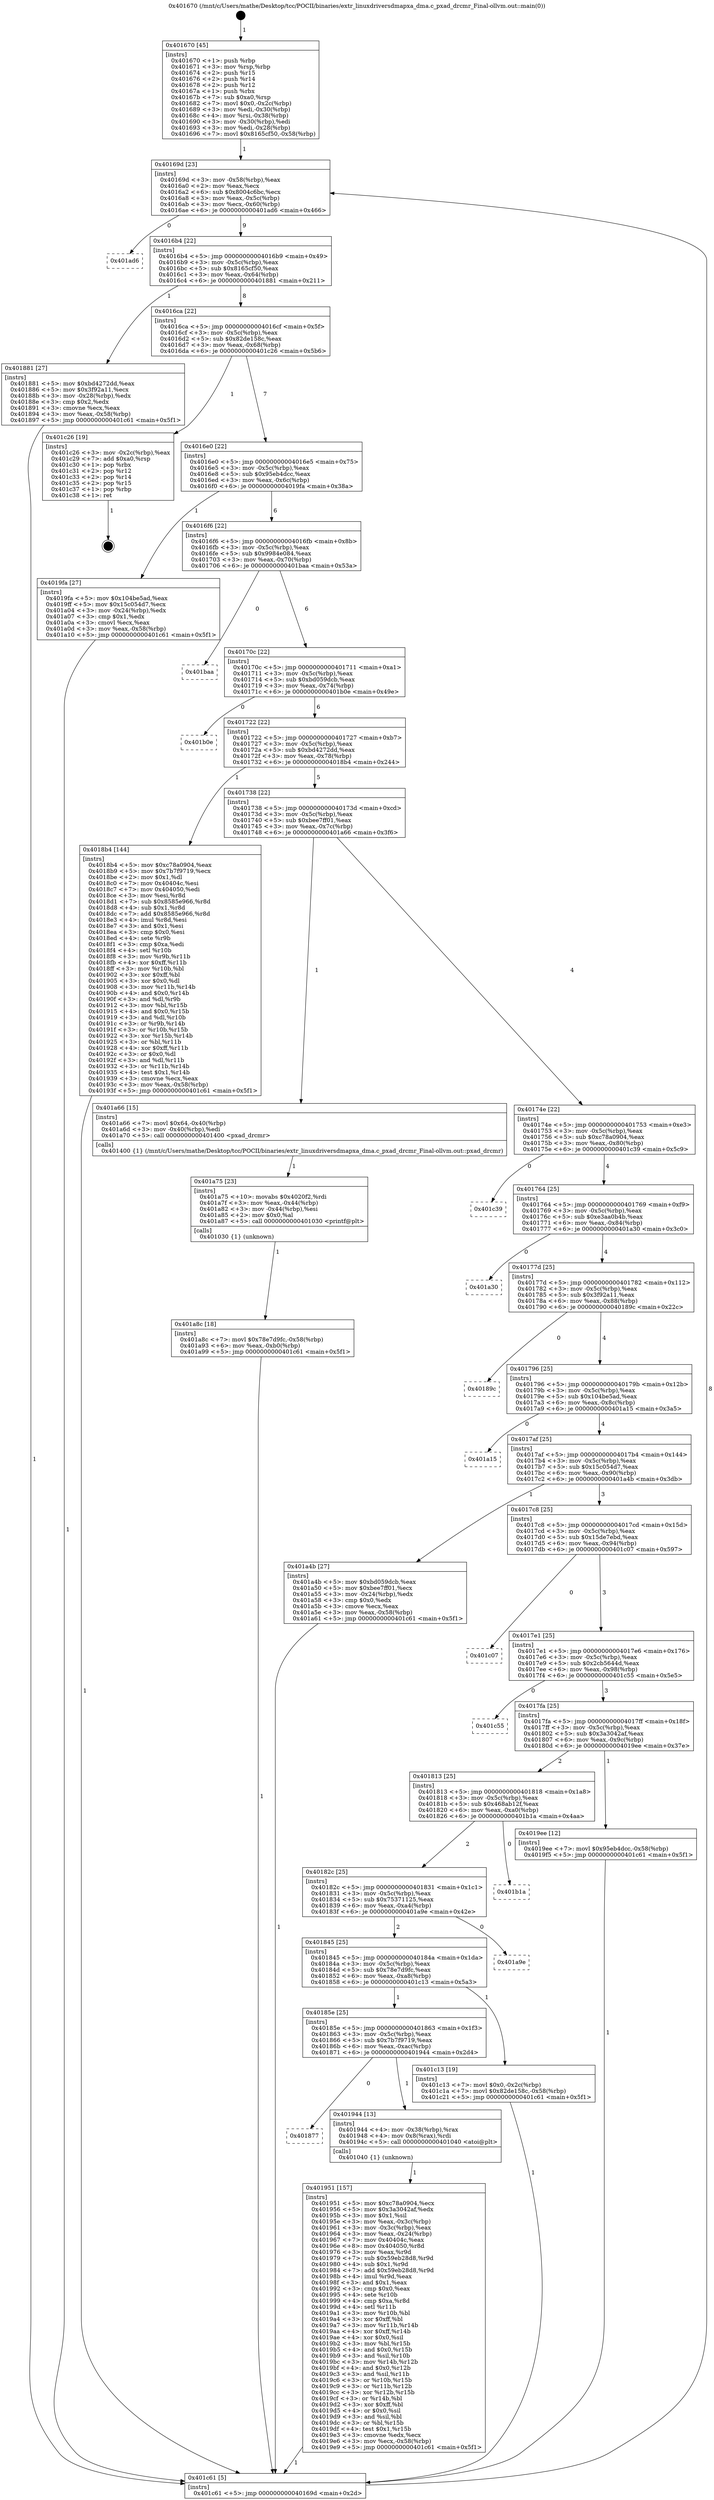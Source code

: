 digraph "0x401670" {
  label = "0x401670 (/mnt/c/Users/mathe/Desktop/tcc/POCII/binaries/extr_linuxdriversdmapxa_dma.c_pxad_drcmr_Final-ollvm.out::main(0))"
  labelloc = "t"
  node[shape=record]

  Entry [label="",width=0.3,height=0.3,shape=circle,fillcolor=black,style=filled]
  "0x40169d" [label="{
     0x40169d [23]\l
     | [instrs]\l
     &nbsp;&nbsp;0x40169d \<+3\>: mov -0x58(%rbp),%eax\l
     &nbsp;&nbsp;0x4016a0 \<+2\>: mov %eax,%ecx\l
     &nbsp;&nbsp;0x4016a2 \<+6\>: sub $0x8004c6bc,%ecx\l
     &nbsp;&nbsp;0x4016a8 \<+3\>: mov %eax,-0x5c(%rbp)\l
     &nbsp;&nbsp;0x4016ab \<+3\>: mov %ecx,-0x60(%rbp)\l
     &nbsp;&nbsp;0x4016ae \<+6\>: je 0000000000401ad6 \<main+0x466\>\l
  }"]
  "0x401ad6" [label="{
     0x401ad6\l
  }", style=dashed]
  "0x4016b4" [label="{
     0x4016b4 [22]\l
     | [instrs]\l
     &nbsp;&nbsp;0x4016b4 \<+5\>: jmp 00000000004016b9 \<main+0x49\>\l
     &nbsp;&nbsp;0x4016b9 \<+3\>: mov -0x5c(%rbp),%eax\l
     &nbsp;&nbsp;0x4016bc \<+5\>: sub $0x8165cf50,%eax\l
     &nbsp;&nbsp;0x4016c1 \<+3\>: mov %eax,-0x64(%rbp)\l
     &nbsp;&nbsp;0x4016c4 \<+6\>: je 0000000000401881 \<main+0x211\>\l
  }"]
  Exit [label="",width=0.3,height=0.3,shape=circle,fillcolor=black,style=filled,peripheries=2]
  "0x401881" [label="{
     0x401881 [27]\l
     | [instrs]\l
     &nbsp;&nbsp;0x401881 \<+5\>: mov $0xbd4272dd,%eax\l
     &nbsp;&nbsp;0x401886 \<+5\>: mov $0x3f92a11,%ecx\l
     &nbsp;&nbsp;0x40188b \<+3\>: mov -0x28(%rbp),%edx\l
     &nbsp;&nbsp;0x40188e \<+3\>: cmp $0x2,%edx\l
     &nbsp;&nbsp;0x401891 \<+3\>: cmovne %ecx,%eax\l
     &nbsp;&nbsp;0x401894 \<+3\>: mov %eax,-0x58(%rbp)\l
     &nbsp;&nbsp;0x401897 \<+5\>: jmp 0000000000401c61 \<main+0x5f1\>\l
  }"]
  "0x4016ca" [label="{
     0x4016ca [22]\l
     | [instrs]\l
     &nbsp;&nbsp;0x4016ca \<+5\>: jmp 00000000004016cf \<main+0x5f\>\l
     &nbsp;&nbsp;0x4016cf \<+3\>: mov -0x5c(%rbp),%eax\l
     &nbsp;&nbsp;0x4016d2 \<+5\>: sub $0x82de158c,%eax\l
     &nbsp;&nbsp;0x4016d7 \<+3\>: mov %eax,-0x68(%rbp)\l
     &nbsp;&nbsp;0x4016da \<+6\>: je 0000000000401c26 \<main+0x5b6\>\l
  }"]
  "0x401c61" [label="{
     0x401c61 [5]\l
     | [instrs]\l
     &nbsp;&nbsp;0x401c61 \<+5\>: jmp 000000000040169d \<main+0x2d\>\l
  }"]
  "0x401670" [label="{
     0x401670 [45]\l
     | [instrs]\l
     &nbsp;&nbsp;0x401670 \<+1\>: push %rbp\l
     &nbsp;&nbsp;0x401671 \<+3\>: mov %rsp,%rbp\l
     &nbsp;&nbsp;0x401674 \<+2\>: push %r15\l
     &nbsp;&nbsp;0x401676 \<+2\>: push %r14\l
     &nbsp;&nbsp;0x401678 \<+2\>: push %r12\l
     &nbsp;&nbsp;0x40167a \<+1\>: push %rbx\l
     &nbsp;&nbsp;0x40167b \<+7\>: sub $0xa0,%rsp\l
     &nbsp;&nbsp;0x401682 \<+7\>: movl $0x0,-0x2c(%rbp)\l
     &nbsp;&nbsp;0x401689 \<+3\>: mov %edi,-0x30(%rbp)\l
     &nbsp;&nbsp;0x40168c \<+4\>: mov %rsi,-0x38(%rbp)\l
     &nbsp;&nbsp;0x401690 \<+3\>: mov -0x30(%rbp),%edi\l
     &nbsp;&nbsp;0x401693 \<+3\>: mov %edi,-0x28(%rbp)\l
     &nbsp;&nbsp;0x401696 \<+7\>: movl $0x8165cf50,-0x58(%rbp)\l
  }"]
  "0x401a8c" [label="{
     0x401a8c [18]\l
     | [instrs]\l
     &nbsp;&nbsp;0x401a8c \<+7\>: movl $0x78e7d9fc,-0x58(%rbp)\l
     &nbsp;&nbsp;0x401a93 \<+6\>: mov %eax,-0xb0(%rbp)\l
     &nbsp;&nbsp;0x401a99 \<+5\>: jmp 0000000000401c61 \<main+0x5f1\>\l
  }"]
  "0x401c26" [label="{
     0x401c26 [19]\l
     | [instrs]\l
     &nbsp;&nbsp;0x401c26 \<+3\>: mov -0x2c(%rbp),%eax\l
     &nbsp;&nbsp;0x401c29 \<+7\>: add $0xa0,%rsp\l
     &nbsp;&nbsp;0x401c30 \<+1\>: pop %rbx\l
     &nbsp;&nbsp;0x401c31 \<+2\>: pop %r12\l
     &nbsp;&nbsp;0x401c33 \<+2\>: pop %r14\l
     &nbsp;&nbsp;0x401c35 \<+2\>: pop %r15\l
     &nbsp;&nbsp;0x401c37 \<+1\>: pop %rbp\l
     &nbsp;&nbsp;0x401c38 \<+1\>: ret\l
  }"]
  "0x4016e0" [label="{
     0x4016e0 [22]\l
     | [instrs]\l
     &nbsp;&nbsp;0x4016e0 \<+5\>: jmp 00000000004016e5 \<main+0x75\>\l
     &nbsp;&nbsp;0x4016e5 \<+3\>: mov -0x5c(%rbp),%eax\l
     &nbsp;&nbsp;0x4016e8 \<+5\>: sub $0x95eb4dcc,%eax\l
     &nbsp;&nbsp;0x4016ed \<+3\>: mov %eax,-0x6c(%rbp)\l
     &nbsp;&nbsp;0x4016f0 \<+6\>: je 00000000004019fa \<main+0x38a\>\l
  }"]
  "0x401a75" [label="{
     0x401a75 [23]\l
     | [instrs]\l
     &nbsp;&nbsp;0x401a75 \<+10\>: movabs $0x4020f2,%rdi\l
     &nbsp;&nbsp;0x401a7f \<+3\>: mov %eax,-0x44(%rbp)\l
     &nbsp;&nbsp;0x401a82 \<+3\>: mov -0x44(%rbp),%esi\l
     &nbsp;&nbsp;0x401a85 \<+2\>: mov $0x0,%al\l
     &nbsp;&nbsp;0x401a87 \<+5\>: call 0000000000401030 \<printf@plt\>\l
     | [calls]\l
     &nbsp;&nbsp;0x401030 \{1\} (unknown)\l
  }"]
  "0x4019fa" [label="{
     0x4019fa [27]\l
     | [instrs]\l
     &nbsp;&nbsp;0x4019fa \<+5\>: mov $0x104be5ad,%eax\l
     &nbsp;&nbsp;0x4019ff \<+5\>: mov $0x15c054d7,%ecx\l
     &nbsp;&nbsp;0x401a04 \<+3\>: mov -0x24(%rbp),%edx\l
     &nbsp;&nbsp;0x401a07 \<+3\>: cmp $0x1,%edx\l
     &nbsp;&nbsp;0x401a0a \<+3\>: cmovl %ecx,%eax\l
     &nbsp;&nbsp;0x401a0d \<+3\>: mov %eax,-0x58(%rbp)\l
     &nbsp;&nbsp;0x401a10 \<+5\>: jmp 0000000000401c61 \<main+0x5f1\>\l
  }"]
  "0x4016f6" [label="{
     0x4016f6 [22]\l
     | [instrs]\l
     &nbsp;&nbsp;0x4016f6 \<+5\>: jmp 00000000004016fb \<main+0x8b\>\l
     &nbsp;&nbsp;0x4016fb \<+3\>: mov -0x5c(%rbp),%eax\l
     &nbsp;&nbsp;0x4016fe \<+5\>: sub $0x9984e084,%eax\l
     &nbsp;&nbsp;0x401703 \<+3\>: mov %eax,-0x70(%rbp)\l
     &nbsp;&nbsp;0x401706 \<+6\>: je 0000000000401baa \<main+0x53a\>\l
  }"]
  "0x401951" [label="{
     0x401951 [157]\l
     | [instrs]\l
     &nbsp;&nbsp;0x401951 \<+5\>: mov $0xc78a0904,%ecx\l
     &nbsp;&nbsp;0x401956 \<+5\>: mov $0x3a3042af,%edx\l
     &nbsp;&nbsp;0x40195b \<+3\>: mov $0x1,%sil\l
     &nbsp;&nbsp;0x40195e \<+3\>: mov %eax,-0x3c(%rbp)\l
     &nbsp;&nbsp;0x401961 \<+3\>: mov -0x3c(%rbp),%eax\l
     &nbsp;&nbsp;0x401964 \<+3\>: mov %eax,-0x24(%rbp)\l
     &nbsp;&nbsp;0x401967 \<+7\>: mov 0x40404c,%eax\l
     &nbsp;&nbsp;0x40196e \<+8\>: mov 0x404050,%r8d\l
     &nbsp;&nbsp;0x401976 \<+3\>: mov %eax,%r9d\l
     &nbsp;&nbsp;0x401979 \<+7\>: sub $0x59eb28d8,%r9d\l
     &nbsp;&nbsp;0x401980 \<+4\>: sub $0x1,%r9d\l
     &nbsp;&nbsp;0x401984 \<+7\>: add $0x59eb28d8,%r9d\l
     &nbsp;&nbsp;0x40198b \<+4\>: imul %r9d,%eax\l
     &nbsp;&nbsp;0x40198f \<+3\>: and $0x1,%eax\l
     &nbsp;&nbsp;0x401992 \<+3\>: cmp $0x0,%eax\l
     &nbsp;&nbsp;0x401995 \<+4\>: sete %r10b\l
     &nbsp;&nbsp;0x401999 \<+4\>: cmp $0xa,%r8d\l
     &nbsp;&nbsp;0x40199d \<+4\>: setl %r11b\l
     &nbsp;&nbsp;0x4019a1 \<+3\>: mov %r10b,%bl\l
     &nbsp;&nbsp;0x4019a4 \<+3\>: xor $0xff,%bl\l
     &nbsp;&nbsp;0x4019a7 \<+3\>: mov %r11b,%r14b\l
     &nbsp;&nbsp;0x4019aa \<+4\>: xor $0xff,%r14b\l
     &nbsp;&nbsp;0x4019ae \<+4\>: xor $0x0,%sil\l
     &nbsp;&nbsp;0x4019b2 \<+3\>: mov %bl,%r15b\l
     &nbsp;&nbsp;0x4019b5 \<+4\>: and $0x0,%r15b\l
     &nbsp;&nbsp;0x4019b9 \<+3\>: and %sil,%r10b\l
     &nbsp;&nbsp;0x4019bc \<+3\>: mov %r14b,%r12b\l
     &nbsp;&nbsp;0x4019bf \<+4\>: and $0x0,%r12b\l
     &nbsp;&nbsp;0x4019c3 \<+3\>: and %sil,%r11b\l
     &nbsp;&nbsp;0x4019c6 \<+3\>: or %r10b,%r15b\l
     &nbsp;&nbsp;0x4019c9 \<+3\>: or %r11b,%r12b\l
     &nbsp;&nbsp;0x4019cc \<+3\>: xor %r12b,%r15b\l
     &nbsp;&nbsp;0x4019cf \<+3\>: or %r14b,%bl\l
     &nbsp;&nbsp;0x4019d2 \<+3\>: xor $0xff,%bl\l
     &nbsp;&nbsp;0x4019d5 \<+4\>: or $0x0,%sil\l
     &nbsp;&nbsp;0x4019d9 \<+3\>: and %sil,%bl\l
     &nbsp;&nbsp;0x4019dc \<+3\>: or %bl,%r15b\l
     &nbsp;&nbsp;0x4019df \<+4\>: test $0x1,%r15b\l
     &nbsp;&nbsp;0x4019e3 \<+3\>: cmovne %edx,%ecx\l
     &nbsp;&nbsp;0x4019e6 \<+3\>: mov %ecx,-0x58(%rbp)\l
     &nbsp;&nbsp;0x4019e9 \<+5\>: jmp 0000000000401c61 \<main+0x5f1\>\l
  }"]
  "0x401baa" [label="{
     0x401baa\l
  }", style=dashed]
  "0x40170c" [label="{
     0x40170c [22]\l
     | [instrs]\l
     &nbsp;&nbsp;0x40170c \<+5\>: jmp 0000000000401711 \<main+0xa1\>\l
     &nbsp;&nbsp;0x401711 \<+3\>: mov -0x5c(%rbp),%eax\l
     &nbsp;&nbsp;0x401714 \<+5\>: sub $0xbd059dcb,%eax\l
     &nbsp;&nbsp;0x401719 \<+3\>: mov %eax,-0x74(%rbp)\l
     &nbsp;&nbsp;0x40171c \<+6\>: je 0000000000401b0e \<main+0x49e\>\l
  }"]
  "0x401877" [label="{
     0x401877\l
  }", style=dashed]
  "0x401b0e" [label="{
     0x401b0e\l
  }", style=dashed]
  "0x401722" [label="{
     0x401722 [22]\l
     | [instrs]\l
     &nbsp;&nbsp;0x401722 \<+5\>: jmp 0000000000401727 \<main+0xb7\>\l
     &nbsp;&nbsp;0x401727 \<+3\>: mov -0x5c(%rbp),%eax\l
     &nbsp;&nbsp;0x40172a \<+5\>: sub $0xbd4272dd,%eax\l
     &nbsp;&nbsp;0x40172f \<+3\>: mov %eax,-0x78(%rbp)\l
     &nbsp;&nbsp;0x401732 \<+6\>: je 00000000004018b4 \<main+0x244\>\l
  }"]
  "0x401944" [label="{
     0x401944 [13]\l
     | [instrs]\l
     &nbsp;&nbsp;0x401944 \<+4\>: mov -0x38(%rbp),%rax\l
     &nbsp;&nbsp;0x401948 \<+4\>: mov 0x8(%rax),%rdi\l
     &nbsp;&nbsp;0x40194c \<+5\>: call 0000000000401040 \<atoi@plt\>\l
     | [calls]\l
     &nbsp;&nbsp;0x401040 \{1\} (unknown)\l
  }"]
  "0x4018b4" [label="{
     0x4018b4 [144]\l
     | [instrs]\l
     &nbsp;&nbsp;0x4018b4 \<+5\>: mov $0xc78a0904,%eax\l
     &nbsp;&nbsp;0x4018b9 \<+5\>: mov $0x7b7f9719,%ecx\l
     &nbsp;&nbsp;0x4018be \<+2\>: mov $0x1,%dl\l
     &nbsp;&nbsp;0x4018c0 \<+7\>: mov 0x40404c,%esi\l
     &nbsp;&nbsp;0x4018c7 \<+7\>: mov 0x404050,%edi\l
     &nbsp;&nbsp;0x4018ce \<+3\>: mov %esi,%r8d\l
     &nbsp;&nbsp;0x4018d1 \<+7\>: sub $0x8585e966,%r8d\l
     &nbsp;&nbsp;0x4018d8 \<+4\>: sub $0x1,%r8d\l
     &nbsp;&nbsp;0x4018dc \<+7\>: add $0x8585e966,%r8d\l
     &nbsp;&nbsp;0x4018e3 \<+4\>: imul %r8d,%esi\l
     &nbsp;&nbsp;0x4018e7 \<+3\>: and $0x1,%esi\l
     &nbsp;&nbsp;0x4018ea \<+3\>: cmp $0x0,%esi\l
     &nbsp;&nbsp;0x4018ed \<+4\>: sete %r9b\l
     &nbsp;&nbsp;0x4018f1 \<+3\>: cmp $0xa,%edi\l
     &nbsp;&nbsp;0x4018f4 \<+4\>: setl %r10b\l
     &nbsp;&nbsp;0x4018f8 \<+3\>: mov %r9b,%r11b\l
     &nbsp;&nbsp;0x4018fb \<+4\>: xor $0xff,%r11b\l
     &nbsp;&nbsp;0x4018ff \<+3\>: mov %r10b,%bl\l
     &nbsp;&nbsp;0x401902 \<+3\>: xor $0xff,%bl\l
     &nbsp;&nbsp;0x401905 \<+3\>: xor $0x0,%dl\l
     &nbsp;&nbsp;0x401908 \<+3\>: mov %r11b,%r14b\l
     &nbsp;&nbsp;0x40190b \<+4\>: and $0x0,%r14b\l
     &nbsp;&nbsp;0x40190f \<+3\>: and %dl,%r9b\l
     &nbsp;&nbsp;0x401912 \<+3\>: mov %bl,%r15b\l
     &nbsp;&nbsp;0x401915 \<+4\>: and $0x0,%r15b\l
     &nbsp;&nbsp;0x401919 \<+3\>: and %dl,%r10b\l
     &nbsp;&nbsp;0x40191c \<+3\>: or %r9b,%r14b\l
     &nbsp;&nbsp;0x40191f \<+3\>: or %r10b,%r15b\l
     &nbsp;&nbsp;0x401922 \<+3\>: xor %r15b,%r14b\l
     &nbsp;&nbsp;0x401925 \<+3\>: or %bl,%r11b\l
     &nbsp;&nbsp;0x401928 \<+4\>: xor $0xff,%r11b\l
     &nbsp;&nbsp;0x40192c \<+3\>: or $0x0,%dl\l
     &nbsp;&nbsp;0x40192f \<+3\>: and %dl,%r11b\l
     &nbsp;&nbsp;0x401932 \<+3\>: or %r11b,%r14b\l
     &nbsp;&nbsp;0x401935 \<+4\>: test $0x1,%r14b\l
     &nbsp;&nbsp;0x401939 \<+3\>: cmovne %ecx,%eax\l
     &nbsp;&nbsp;0x40193c \<+3\>: mov %eax,-0x58(%rbp)\l
     &nbsp;&nbsp;0x40193f \<+5\>: jmp 0000000000401c61 \<main+0x5f1\>\l
  }"]
  "0x401738" [label="{
     0x401738 [22]\l
     | [instrs]\l
     &nbsp;&nbsp;0x401738 \<+5\>: jmp 000000000040173d \<main+0xcd\>\l
     &nbsp;&nbsp;0x40173d \<+3\>: mov -0x5c(%rbp),%eax\l
     &nbsp;&nbsp;0x401740 \<+5\>: sub $0xbee7ff01,%eax\l
     &nbsp;&nbsp;0x401745 \<+3\>: mov %eax,-0x7c(%rbp)\l
     &nbsp;&nbsp;0x401748 \<+6\>: je 0000000000401a66 \<main+0x3f6\>\l
  }"]
  "0x40185e" [label="{
     0x40185e [25]\l
     | [instrs]\l
     &nbsp;&nbsp;0x40185e \<+5\>: jmp 0000000000401863 \<main+0x1f3\>\l
     &nbsp;&nbsp;0x401863 \<+3\>: mov -0x5c(%rbp),%eax\l
     &nbsp;&nbsp;0x401866 \<+5\>: sub $0x7b7f9719,%eax\l
     &nbsp;&nbsp;0x40186b \<+6\>: mov %eax,-0xac(%rbp)\l
     &nbsp;&nbsp;0x401871 \<+6\>: je 0000000000401944 \<main+0x2d4\>\l
  }"]
  "0x401a66" [label="{
     0x401a66 [15]\l
     | [instrs]\l
     &nbsp;&nbsp;0x401a66 \<+7\>: movl $0x64,-0x40(%rbp)\l
     &nbsp;&nbsp;0x401a6d \<+3\>: mov -0x40(%rbp),%edi\l
     &nbsp;&nbsp;0x401a70 \<+5\>: call 0000000000401400 \<pxad_drcmr\>\l
     | [calls]\l
     &nbsp;&nbsp;0x401400 \{1\} (/mnt/c/Users/mathe/Desktop/tcc/POCII/binaries/extr_linuxdriversdmapxa_dma.c_pxad_drcmr_Final-ollvm.out::pxad_drcmr)\l
  }"]
  "0x40174e" [label="{
     0x40174e [22]\l
     | [instrs]\l
     &nbsp;&nbsp;0x40174e \<+5\>: jmp 0000000000401753 \<main+0xe3\>\l
     &nbsp;&nbsp;0x401753 \<+3\>: mov -0x5c(%rbp),%eax\l
     &nbsp;&nbsp;0x401756 \<+5\>: sub $0xc78a0904,%eax\l
     &nbsp;&nbsp;0x40175b \<+3\>: mov %eax,-0x80(%rbp)\l
     &nbsp;&nbsp;0x40175e \<+6\>: je 0000000000401c39 \<main+0x5c9\>\l
  }"]
  "0x401c13" [label="{
     0x401c13 [19]\l
     | [instrs]\l
     &nbsp;&nbsp;0x401c13 \<+7\>: movl $0x0,-0x2c(%rbp)\l
     &nbsp;&nbsp;0x401c1a \<+7\>: movl $0x82de158c,-0x58(%rbp)\l
     &nbsp;&nbsp;0x401c21 \<+5\>: jmp 0000000000401c61 \<main+0x5f1\>\l
  }"]
  "0x401c39" [label="{
     0x401c39\l
  }", style=dashed]
  "0x401764" [label="{
     0x401764 [25]\l
     | [instrs]\l
     &nbsp;&nbsp;0x401764 \<+5\>: jmp 0000000000401769 \<main+0xf9\>\l
     &nbsp;&nbsp;0x401769 \<+3\>: mov -0x5c(%rbp),%eax\l
     &nbsp;&nbsp;0x40176c \<+5\>: sub $0xe3aa0b4b,%eax\l
     &nbsp;&nbsp;0x401771 \<+6\>: mov %eax,-0x84(%rbp)\l
     &nbsp;&nbsp;0x401777 \<+6\>: je 0000000000401a30 \<main+0x3c0\>\l
  }"]
  "0x401845" [label="{
     0x401845 [25]\l
     | [instrs]\l
     &nbsp;&nbsp;0x401845 \<+5\>: jmp 000000000040184a \<main+0x1da\>\l
     &nbsp;&nbsp;0x40184a \<+3\>: mov -0x5c(%rbp),%eax\l
     &nbsp;&nbsp;0x40184d \<+5\>: sub $0x78e7d9fc,%eax\l
     &nbsp;&nbsp;0x401852 \<+6\>: mov %eax,-0xa8(%rbp)\l
     &nbsp;&nbsp;0x401858 \<+6\>: je 0000000000401c13 \<main+0x5a3\>\l
  }"]
  "0x401a30" [label="{
     0x401a30\l
  }", style=dashed]
  "0x40177d" [label="{
     0x40177d [25]\l
     | [instrs]\l
     &nbsp;&nbsp;0x40177d \<+5\>: jmp 0000000000401782 \<main+0x112\>\l
     &nbsp;&nbsp;0x401782 \<+3\>: mov -0x5c(%rbp),%eax\l
     &nbsp;&nbsp;0x401785 \<+5\>: sub $0x3f92a11,%eax\l
     &nbsp;&nbsp;0x40178a \<+6\>: mov %eax,-0x88(%rbp)\l
     &nbsp;&nbsp;0x401790 \<+6\>: je 000000000040189c \<main+0x22c\>\l
  }"]
  "0x401a9e" [label="{
     0x401a9e\l
  }", style=dashed]
  "0x40189c" [label="{
     0x40189c\l
  }", style=dashed]
  "0x401796" [label="{
     0x401796 [25]\l
     | [instrs]\l
     &nbsp;&nbsp;0x401796 \<+5\>: jmp 000000000040179b \<main+0x12b\>\l
     &nbsp;&nbsp;0x40179b \<+3\>: mov -0x5c(%rbp),%eax\l
     &nbsp;&nbsp;0x40179e \<+5\>: sub $0x104be5ad,%eax\l
     &nbsp;&nbsp;0x4017a3 \<+6\>: mov %eax,-0x8c(%rbp)\l
     &nbsp;&nbsp;0x4017a9 \<+6\>: je 0000000000401a15 \<main+0x3a5\>\l
  }"]
  "0x40182c" [label="{
     0x40182c [25]\l
     | [instrs]\l
     &nbsp;&nbsp;0x40182c \<+5\>: jmp 0000000000401831 \<main+0x1c1\>\l
     &nbsp;&nbsp;0x401831 \<+3\>: mov -0x5c(%rbp),%eax\l
     &nbsp;&nbsp;0x401834 \<+5\>: sub $0x75371125,%eax\l
     &nbsp;&nbsp;0x401839 \<+6\>: mov %eax,-0xa4(%rbp)\l
     &nbsp;&nbsp;0x40183f \<+6\>: je 0000000000401a9e \<main+0x42e\>\l
  }"]
  "0x401a15" [label="{
     0x401a15\l
  }", style=dashed]
  "0x4017af" [label="{
     0x4017af [25]\l
     | [instrs]\l
     &nbsp;&nbsp;0x4017af \<+5\>: jmp 00000000004017b4 \<main+0x144\>\l
     &nbsp;&nbsp;0x4017b4 \<+3\>: mov -0x5c(%rbp),%eax\l
     &nbsp;&nbsp;0x4017b7 \<+5\>: sub $0x15c054d7,%eax\l
     &nbsp;&nbsp;0x4017bc \<+6\>: mov %eax,-0x90(%rbp)\l
     &nbsp;&nbsp;0x4017c2 \<+6\>: je 0000000000401a4b \<main+0x3db\>\l
  }"]
  "0x401b1a" [label="{
     0x401b1a\l
  }", style=dashed]
  "0x401a4b" [label="{
     0x401a4b [27]\l
     | [instrs]\l
     &nbsp;&nbsp;0x401a4b \<+5\>: mov $0xbd059dcb,%eax\l
     &nbsp;&nbsp;0x401a50 \<+5\>: mov $0xbee7ff01,%ecx\l
     &nbsp;&nbsp;0x401a55 \<+3\>: mov -0x24(%rbp),%edx\l
     &nbsp;&nbsp;0x401a58 \<+3\>: cmp $0x0,%edx\l
     &nbsp;&nbsp;0x401a5b \<+3\>: cmove %ecx,%eax\l
     &nbsp;&nbsp;0x401a5e \<+3\>: mov %eax,-0x58(%rbp)\l
     &nbsp;&nbsp;0x401a61 \<+5\>: jmp 0000000000401c61 \<main+0x5f1\>\l
  }"]
  "0x4017c8" [label="{
     0x4017c8 [25]\l
     | [instrs]\l
     &nbsp;&nbsp;0x4017c8 \<+5\>: jmp 00000000004017cd \<main+0x15d\>\l
     &nbsp;&nbsp;0x4017cd \<+3\>: mov -0x5c(%rbp),%eax\l
     &nbsp;&nbsp;0x4017d0 \<+5\>: sub $0x15de7ebd,%eax\l
     &nbsp;&nbsp;0x4017d5 \<+6\>: mov %eax,-0x94(%rbp)\l
     &nbsp;&nbsp;0x4017db \<+6\>: je 0000000000401c07 \<main+0x597\>\l
  }"]
  "0x401813" [label="{
     0x401813 [25]\l
     | [instrs]\l
     &nbsp;&nbsp;0x401813 \<+5\>: jmp 0000000000401818 \<main+0x1a8\>\l
     &nbsp;&nbsp;0x401818 \<+3\>: mov -0x5c(%rbp),%eax\l
     &nbsp;&nbsp;0x40181b \<+5\>: sub $0x468ab12f,%eax\l
     &nbsp;&nbsp;0x401820 \<+6\>: mov %eax,-0xa0(%rbp)\l
     &nbsp;&nbsp;0x401826 \<+6\>: je 0000000000401b1a \<main+0x4aa\>\l
  }"]
  "0x401c07" [label="{
     0x401c07\l
  }", style=dashed]
  "0x4017e1" [label="{
     0x4017e1 [25]\l
     | [instrs]\l
     &nbsp;&nbsp;0x4017e1 \<+5\>: jmp 00000000004017e6 \<main+0x176\>\l
     &nbsp;&nbsp;0x4017e6 \<+3\>: mov -0x5c(%rbp),%eax\l
     &nbsp;&nbsp;0x4017e9 \<+5\>: sub $0x2cb5644d,%eax\l
     &nbsp;&nbsp;0x4017ee \<+6\>: mov %eax,-0x98(%rbp)\l
     &nbsp;&nbsp;0x4017f4 \<+6\>: je 0000000000401c55 \<main+0x5e5\>\l
  }"]
  "0x4019ee" [label="{
     0x4019ee [12]\l
     | [instrs]\l
     &nbsp;&nbsp;0x4019ee \<+7\>: movl $0x95eb4dcc,-0x58(%rbp)\l
     &nbsp;&nbsp;0x4019f5 \<+5\>: jmp 0000000000401c61 \<main+0x5f1\>\l
  }"]
  "0x401c55" [label="{
     0x401c55\l
  }", style=dashed]
  "0x4017fa" [label="{
     0x4017fa [25]\l
     | [instrs]\l
     &nbsp;&nbsp;0x4017fa \<+5\>: jmp 00000000004017ff \<main+0x18f\>\l
     &nbsp;&nbsp;0x4017ff \<+3\>: mov -0x5c(%rbp),%eax\l
     &nbsp;&nbsp;0x401802 \<+5\>: sub $0x3a3042af,%eax\l
     &nbsp;&nbsp;0x401807 \<+6\>: mov %eax,-0x9c(%rbp)\l
     &nbsp;&nbsp;0x40180d \<+6\>: je 00000000004019ee \<main+0x37e\>\l
  }"]
  Entry -> "0x401670" [label=" 1"]
  "0x40169d" -> "0x401ad6" [label=" 0"]
  "0x40169d" -> "0x4016b4" [label=" 9"]
  "0x401c26" -> Exit [label=" 1"]
  "0x4016b4" -> "0x401881" [label=" 1"]
  "0x4016b4" -> "0x4016ca" [label=" 8"]
  "0x401881" -> "0x401c61" [label=" 1"]
  "0x401670" -> "0x40169d" [label=" 1"]
  "0x401c61" -> "0x40169d" [label=" 8"]
  "0x401c13" -> "0x401c61" [label=" 1"]
  "0x4016ca" -> "0x401c26" [label=" 1"]
  "0x4016ca" -> "0x4016e0" [label=" 7"]
  "0x401a8c" -> "0x401c61" [label=" 1"]
  "0x4016e0" -> "0x4019fa" [label=" 1"]
  "0x4016e0" -> "0x4016f6" [label=" 6"]
  "0x401a75" -> "0x401a8c" [label=" 1"]
  "0x4016f6" -> "0x401baa" [label=" 0"]
  "0x4016f6" -> "0x40170c" [label=" 6"]
  "0x401a66" -> "0x401a75" [label=" 1"]
  "0x40170c" -> "0x401b0e" [label=" 0"]
  "0x40170c" -> "0x401722" [label=" 6"]
  "0x401a4b" -> "0x401c61" [label=" 1"]
  "0x401722" -> "0x4018b4" [label=" 1"]
  "0x401722" -> "0x401738" [label=" 5"]
  "0x4018b4" -> "0x401c61" [label=" 1"]
  "0x4019fa" -> "0x401c61" [label=" 1"]
  "0x401738" -> "0x401a66" [label=" 1"]
  "0x401738" -> "0x40174e" [label=" 4"]
  "0x401951" -> "0x401c61" [label=" 1"]
  "0x40174e" -> "0x401c39" [label=" 0"]
  "0x40174e" -> "0x401764" [label=" 4"]
  "0x401944" -> "0x401951" [label=" 1"]
  "0x401764" -> "0x401a30" [label=" 0"]
  "0x401764" -> "0x40177d" [label=" 4"]
  "0x40185e" -> "0x401944" [label=" 1"]
  "0x40177d" -> "0x40189c" [label=" 0"]
  "0x40177d" -> "0x401796" [label=" 4"]
  "0x4019ee" -> "0x401c61" [label=" 1"]
  "0x401796" -> "0x401a15" [label=" 0"]
  "0x401796" -> "0x4017af" [label=" 4"]
  "0x401845" -> "0x401c13" [label=" 1"]
  "0x4017af" -> "0x401a4b" [label=" 1"]
  "0x4017af" -> "0x4017c8" [label=" 3"]
  "0x40185e" -> "0x401877" [label=" 0"]
  "0x4017c8" -> "0x401c07" [label=" 0"]
  "0x4017c8" -> "0x4017e1" [label=" 3"]
  "0x40182c" -> "0x401a9e" [label=" 0"]
  "0x4017e1" -> "0x401c55" [label=" 0"]
  "0x4017e1" -> "0x4017fa" [label=" 3"]
  "0x401845" -> "0x40185e" [label=" 1"]
  "0x4017fa" -> "0x4019ee" [label=" 1"]
  "0x4017fa" -> "0x401813" [label=" 2"]
  "0x40182c" -> "0x401845" [label=" 2"]
  "0x401813" -> "0x401b1a" [label=" 0"]
  "0x401813" -> "0x40182c" [label=" 2"]
}
